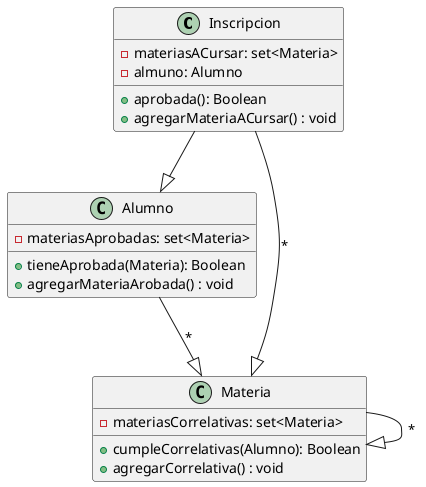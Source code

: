 @startuml

class Inscripcion {
    - materiasACursar: set<Materia>
    - almuno: Alumno

    + aprobada(): Boolean
    + agregarMateriaACursar() : void
}

class Alumno {
    - materiasAprobadas: set<Materia>

    + tieneAprobada(Materia): Boolean
    + agregarMateriaArobada() : void
}

class Materia {
    - materiasCorrelativas: set<Materia>

    + cumpleCorrelativas(Alumno): Boolean
    + agregarCorrelativa() : void
}

Inscripcion --|> Alumno
Inscripcion --|> Materia : *
Materia --|> Materia : *
Alumno --|> Materia : *
@enduml
